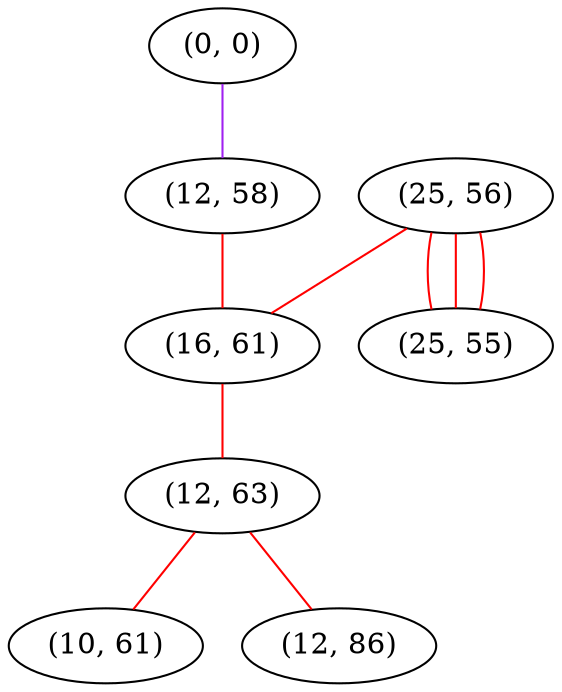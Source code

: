 graph "" {
"(0, 0)";
"(12, 58)";
"(25, 56)";
"(16, 61)";
"(12, 63)";
"(10, 61)";
"(12, 86)";
"(25, 55)";
"(0, 0)" -- "(12, 58)"  [color=purple, key=0, weight=4];
"(12, 58)" -- "(16, 61)"  [color=red, key=0, weight=1];
"(25, 56)" -- "(16, 61)"  [color=red, key=0, weight=1];
"(25, 56)" -- "(25, 55)"  [color=red, key=0, weight=1];
"(25, 56)" -- "(25, 55)"  [color=red, key=1, weight=1];
"(25, 56)" -- "(25, 55)"  [color=red, key=2, weight=1];
"(16, 61)" -- "(12, 63)"  [color=red, key=0, weight=1];
"(12, 63)" -- "(10, 61)"  [color=red, key=0, weight=1];
"(12, 63)" -- "(12, 86)"  [color=red, key=0, weight=1];
}
